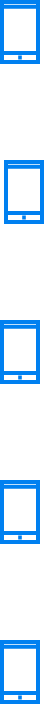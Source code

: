 <mxfile version="17.1.3" type="github">
  <diagram id="9g8uRNmStjxn9B77FNz_" name="Page-1">
    <mxGraphModel dx="2062" dy="1121" grid="1" gridSize="10" guides="1" tooltips="1" connect="1" arrows="1" fold="1" page="1" pageScale="1" pageWidth="1654" pageHeight="2336" math="0" shadow="0">
      <root>
        <mxCell id="0" />
        <mxCell id="1" parent="0" />
        <mxCell id="yLIbdPeE3496ginePzvy-1" value="" style="html=1;verticalLabelPosition=bottom;align=center;labelBackgroundColor=#ffffff;verticalAlign=top;strokeWidth=2;strokeColor=#0080F0;shadow=0;dashed=0;shape=mxgraph.ios7.icons.smartphone;" vertex="1" parent="1">
          <mxGeometry x="200" y="480" width="18" height="30" as="geometry" />
        </mxCell>
        <mxCell id="yLIbdPeE3496ginePzvy-2" value="" style="html=1;verticalLabelPosition=bottom;align=center;labelBackgroundColor=#ffffff;verticalAlign=top;strokeWidth=2;strokeColor=#0080F0;shadow=0;dashed=0;shape=mxgraph.ios7.icons.smartphone;" vertex="1" parent="1">
          <mxGeometry x="200" y="800" width="18" height="30" as="geometry" />
        </mxCell>
        <mxCell id="yLIbdPeE3496ginePzvy-3" value="" style="html=1;verticalLabelPosition=bottom;align=center;labelBackgroundColor=#ffffff;verticalAlign=top;strokeWidth=2;strokeColor=#0080F0;shadow=0;dashed=0;shape=mxgraph.ios7.icons.smartphone;" vertex="1" parent="1">
          <mxGeometry x="200" y="720" width="18" height="30" as="geometry" />
        </mxCell>
        <mxCell id="yLIbdPeE3496ginePzvy-4" value="" style="html=1;verticalLabelPosition=bottom;align=center;labelBackgroundColor=#ffffff;verticalAlign=top;strokeWidth=2;strokeColor=#0080F0;shadow=0;dashed=0;shape=mxgraph.ios7.icons.smartphone;" vertex="1" parent="1">
          <mxGeometry x="200" y="640" width="18" height="30" as="geometry" />
        </mxCell>
        <mxCell id="yLIbdPeE3496ginePzvy-5" value="" style="html=1;verticalLabelPosition=bottom;align=center;labelBackgroundColor=#ffffff;verticalAlign=top;strokeWidth=2;strokeColor=#0080F0;shadow=0;dashed=0;shape=mxgraph.ios7.icons.smartphone;" vertex="1" parent="1">
          <mxGeometry x="202" y="560" width="18" height="30" as="geometry" />
        </mxCell>
      </root>
    </mxGraphModel>
  </diagram>
</mxfile>
